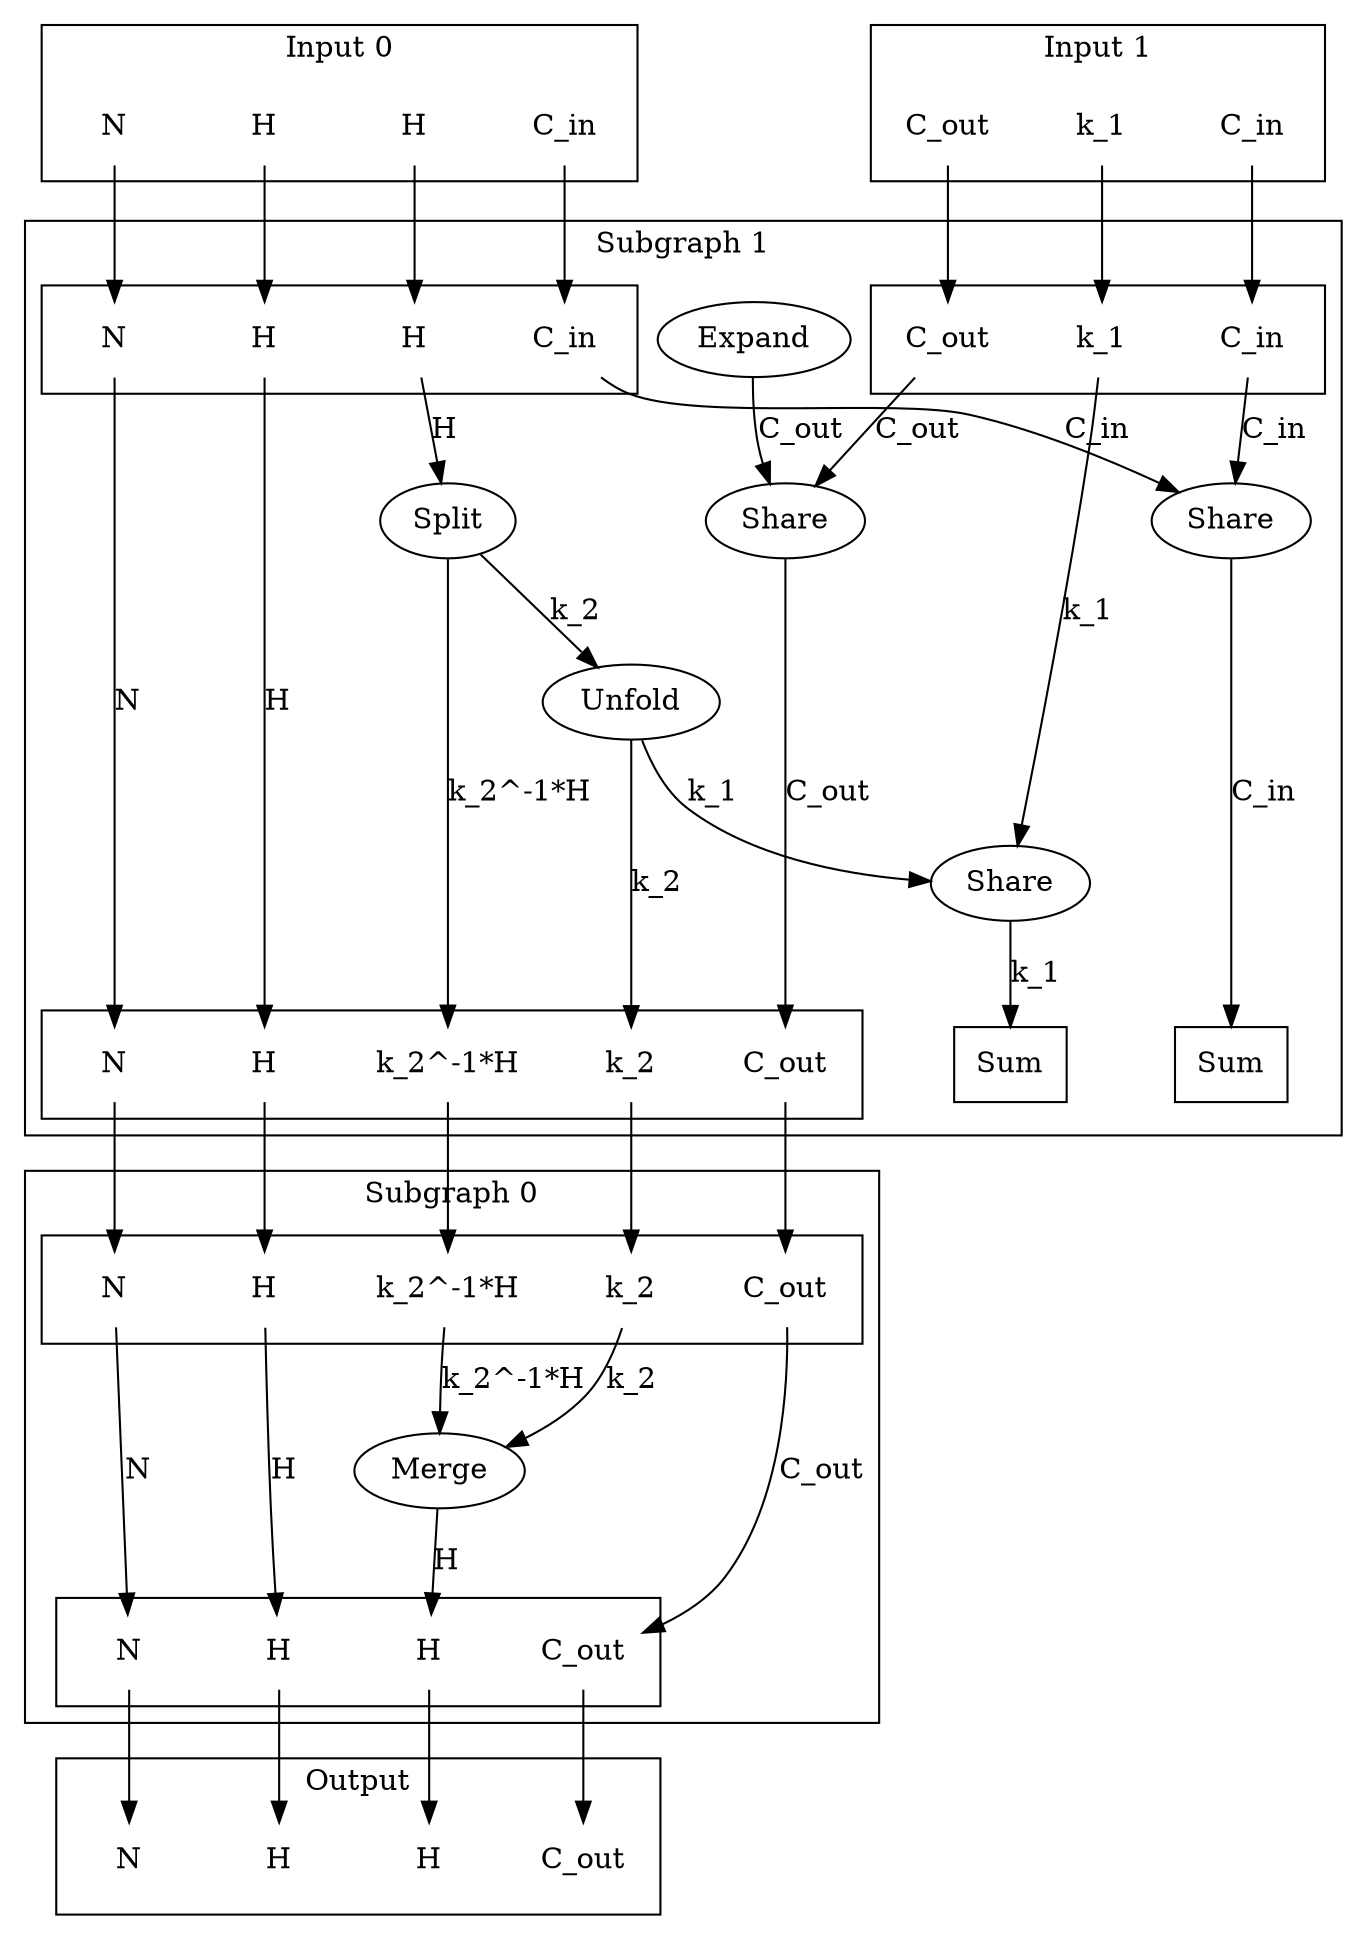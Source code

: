 digraph kernel_generated {
newrank = true;

// Stage tensor.
subgraph cluster_subgraph_0 {
    label = "Subgraph 0";
    // Reductions.
    // Output.
    subgraph cluster_subgraph_0_out {
        label = "";
        interface_0_out_0x5604185d74e0 [label="N", shape=none];
        interface_0_out_0x5604185d7508 [label="C_out", shape=none];
        interface_0_out_0x5604185d7530 [label="H", shape=none];
        interface_0_out_0x5604185d7558 [label="H", shape=none];
    }
    {
        rank = same;
        interface_0_out_0x5604185d74e0;
        interface_0_out_0x5604185d7508;
        interface_0_out_0x5604185d7530;
        interface_0_out_0x5604185d7558;
    }
    // Input 0.
    subgraph cluster_subgraph_0_in_0 {
        label = "";
        interface_0_in_0x5604185d74e0 [label="N", shape=none];
        interface_0_in_0x5604185d7508 [label="C_out", shape=none];
        interface_0_in_0x5604199192c0 [label="k_2^-1*H", shape=none];
        interface_0_in_0x5604199192d8 [label="k_2", shape=none];
        interface_0_in_0x5604185d7558 [label="H", shape=none];
    }
    {
        rank = same;
        interface_0_in_0x5604185d74e0;
        interface_0_in_0x5604185d7508;
        interface_0_in_0x5604199192c0;
        interface_0_in_0x5604199192d8;
        interface_0_in_0x5604185d7558;
    }
    // Op's.
    op_0x560419919280 [label="Merge"];
    // Dimension's.
    interface_0_in_0x5604185d74e0 -> interface_0_out_0x5604185d74e0 [label="N"];
    interface_0_in_0x5604185d7508 -> interface_0_out_0x5604185d7508 [label="C_out"];
    op_0x560419919280 -> interface_0_out_0x5604185d7530 [label="H"];
    interface_0_in_0x5604185d7558 -> interface_0_out_0x5604185d7558 [label="H"];
    interface_0_in_0x5604199192c0 -> op_0x560419919280 [label="k_2^-1*H"];
    interface_0_in_0x5604199192d8 -> op_0x560419919280 [label="k_2"];
}

// Stage tensor.
subgraph cluster_subgraph_1 {
    label = "Subgraph 1";
    // Reductions.
    reduce_0x7fc32c007b70 [label="Sum", shape=box];
    reduce_0x7fc32c003a98 [label="Sum", shape=box];
    // Output.
    subgraph cluster_subgraph_1_out {
        label = "";
        interface_1_out_0x5604185d74e0 [label="N", shape=none];
        interface_1_out_0x5604185d7508 [label="C_out", shape=none];
        interface_1_out_0x5604199192c0 [label="k_2^-1*H", shape=none];
        interface_1_out_0x5604199192d8 [label="k_2", shape=none];
        interface_1_out_0x5604185d7558 [label="H", shape=none];
    }
    {
        rank = same;
        reduce_0x7fc32c007b70;
        reduce_0x7fc32c003a98;
        interface_1_out_0x5604185d74e0;
        interface_1_out_0x5604185d7508;
        interface_1_out_0x5604199192c0;
        interface_1_out_0x5604199192d8;
        interface_1_out_0x5604185d7558;
    }
    // Input 0.
    subgraph cluster_subgraph_1_in_0 {
        label = "";
        interface_1_in_0x5604185d74e0 [label="N", shape=none];
        interface_1_in_0x560419917520 [label="C_in", shape=none];
        interface_1_in_0x56041991f090 [label="H", shape=none];
        interface_1_in_0x5604185d7558 [label="H", shape=none];
    }
    // Input 1.
    subgraph cluster_subgraph_1_in_1 {
        label = "";
        interface_1_in_0x5604199172b8 [label="C_out", shape=none];
        interface_1_in_0x560419917538 [label="C_in", shape=none];
        interface_1_in_0x56041991c938 [label="k_1", shape=none];
    }
    {
        rank = same;
        interface_1_in_0x5604185d74e0;
        interface_1_in_0x560419917520;
        interface_1_in_0x56041991f090;
        interface_1_in_0x5604185d7558;
        interface_1_in_0x5604199172b8;
        interface_1_in_0x560419917538;
        interface_1_in_0x56041991c938;
    }
    // Op's.
    op_0x560419917280 [label="Share"];
    op_0x560419917500 [label="Share"];
    op_0x560419917758 [label="Expand"];
    op_0x560419919a80 [label="Unfold"];
    op_0x56041991c900 [label="Share"];
    op_0x56041991f050 [label="Split"];
    // Dimension's.
    interface_1_in_0x5604185d74e0 -> interface_1_out_0x5604185d74e0 [label="N"];
    op_0x560419917280 -> interface_1_out_0x5604185d7508 [label="C_out"];
    interface_1_in_0x5604185d7558 -> interface_1_out_0x5604185d7558 [label="H"];
    op_0x560419917758 -> op_0x560419917280 [label="C_out"];
    interface_1_in_0x5604199172b8 -> op_0x560419917280 [label="C_out"];
    interface_1_in_0x560419917520 -> op_0x560419917500 [label="C_in"];
    interface_1_in_0x560419917538 -> op_0x560419917500 [label="C_in"];
    op_0x56041991f050 -> interface_1_out_0x5604199192c0 [label="k_2^-1*H"];
    op_0x560419919a80 -> interface_1_out_0x5604199192d8 [label="k_2"];
    op_0x56041991f050 -> op_0x560419919a80 [label="k_2"];
    op_0x560419919a80 -> op_0x56041991c900 [label="k_1"];
    interface_1_in_0x56041991c938 -> op_0x56041991c900 [label="k_1"];
    interface_1_in_0x56041991f090 -> op_0x56041991f050 [label="H"];
    op_0x56041991c900 -> reduce_0x7fc32c003a98 [label="k_1"];
    op_0x560419917500 -> reduce_0x7fc32c007b70 [label="C_in"];
}

// Input tensor.
subgraph cluster_subgraph_2 {
    label = "Input 0";
    interface_2_out_0x5604185d74e0 [label="N", shape=none];
    interface_2_out_0x560419917520 [label="C_in", shape=none];
    interface_2_out_0x56041991f090 [label="H", shape=none];
    interface_2_out_0x5604185d7558 [label="H", shape=none];
}

interface_2_out_0x5604185d74e0 -> interface_1_in_0x5604185d74e0;
interface_2_out_0x560419917520 -> interface_1_in_0x560419917520;
interface_2_out_0x56041991f090 -> interface_1_in_0x56041991f090;
interface_2_out_0x5604185d7558 -> interface_1_in_0x5604185d7558;

// Input tensor.
subgraph cluster_subgraph_3 {
    label = "Input 1";
    interface_3_out_0x5604199172b8 [label="C_out", shape=none];
    interface_3_out_0x560419917538 [label="C_in", shape=none];
    interface_3_out_0x56041991c938 [label="k_1", shape=none];
}

interface_3_out_0x5604199172b8 -> interface_1_in_0x5604199172b8;
interface_3_out_0x560419917538 -> interface_1_in_0x560419917538;
interface_3_out_0x56041991c938 -> interface_1_in_0x56041991c938;

interface_1_out_0x5604185d74e0 -> interface_0_in_0x5604185d74e0;
interface_1_out_0x5604185d7508 -> interface_0_in_0x5604185d7508;
interface_1_out_0x5604199192c0 -> interface_0_in_0x5604199192c0;
interface_1_out_0x5604199192d8 -> interface_0_in_0x5604199192d8;
interface_1_out_0x5604185d7558 -> interface_0_in_0x5604185d7558;

{
    rank = same;
    interface_2_out_0x5604185d74e0;
    interface_2_out_0x560419917520;
    interface_2_out_0x56041991f090;
    interface_2_out_0x5604185d7558;
    interface_3_out_0x5604199172b8;
    interface_3_out_0x560419917538;
    interface_3_out_0x56041991c938;
}
subgraph cluster_subgraph_output {
    label = "Output";
    interface_4_in_0x5604185d74e0 [label="N", shape=none];
    interface_4_in_0x5604185d7508 [label="C_out", shape=none];
    interface_4_in_0x5604185d7530 [label="H", shape=none];
    interface_4_in_0x5604185d7558 [label="H", shape=none];
}
interface_0_out_0x5604185d74e0 -> interface_4_in_0x5604185d74e0;
interface_0_out_0x5604185d7508 -> interface_4_in_0x5604185d7508;
interface_0_out_0x5604185d7530 -> interface_4_in_0x5604185d7530;
interface_0_out_0x5604185d7558 -> interface_4_in_0x5604185d7558;

}
